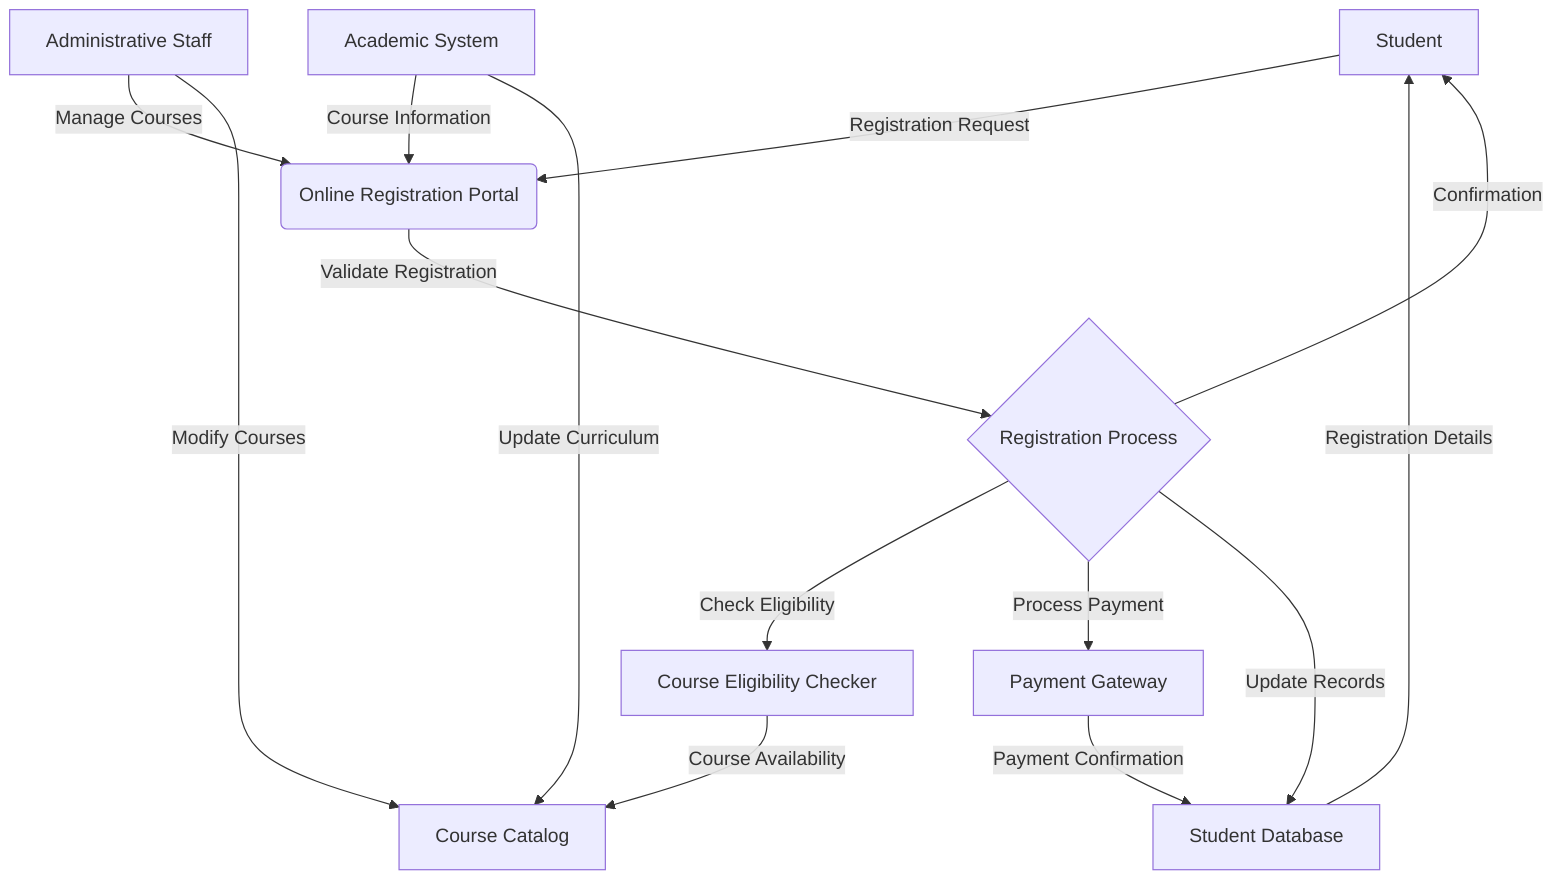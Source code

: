 flowchart TD
    %% External Entities
    Student[Student] -->|Registration Request| B(Online Registration Portal)
    D[Administrative Staff] -->|Manage Courses| B
    E[Academic System] -->|Course Information| B

    %% Processes
    B -->|Validate Registration| C{Registration Process}
    C -->|Check Eligibility| F[Course Eligibility Checker]
    C -->|Process Payment| G[Payment Gateway]
    C -->|Update Records| H[Student Database]

    %% Data Stores
    F -->|Course Availability| I[Course Catalog]
    G -->|Payment Confirmation| H
    D -->|Modify Courses| I
    E -->|Update Curriculum| I

    %% Final Data Flow
    C -->|Confirmation| Student
    H -->|Registration Details| Student